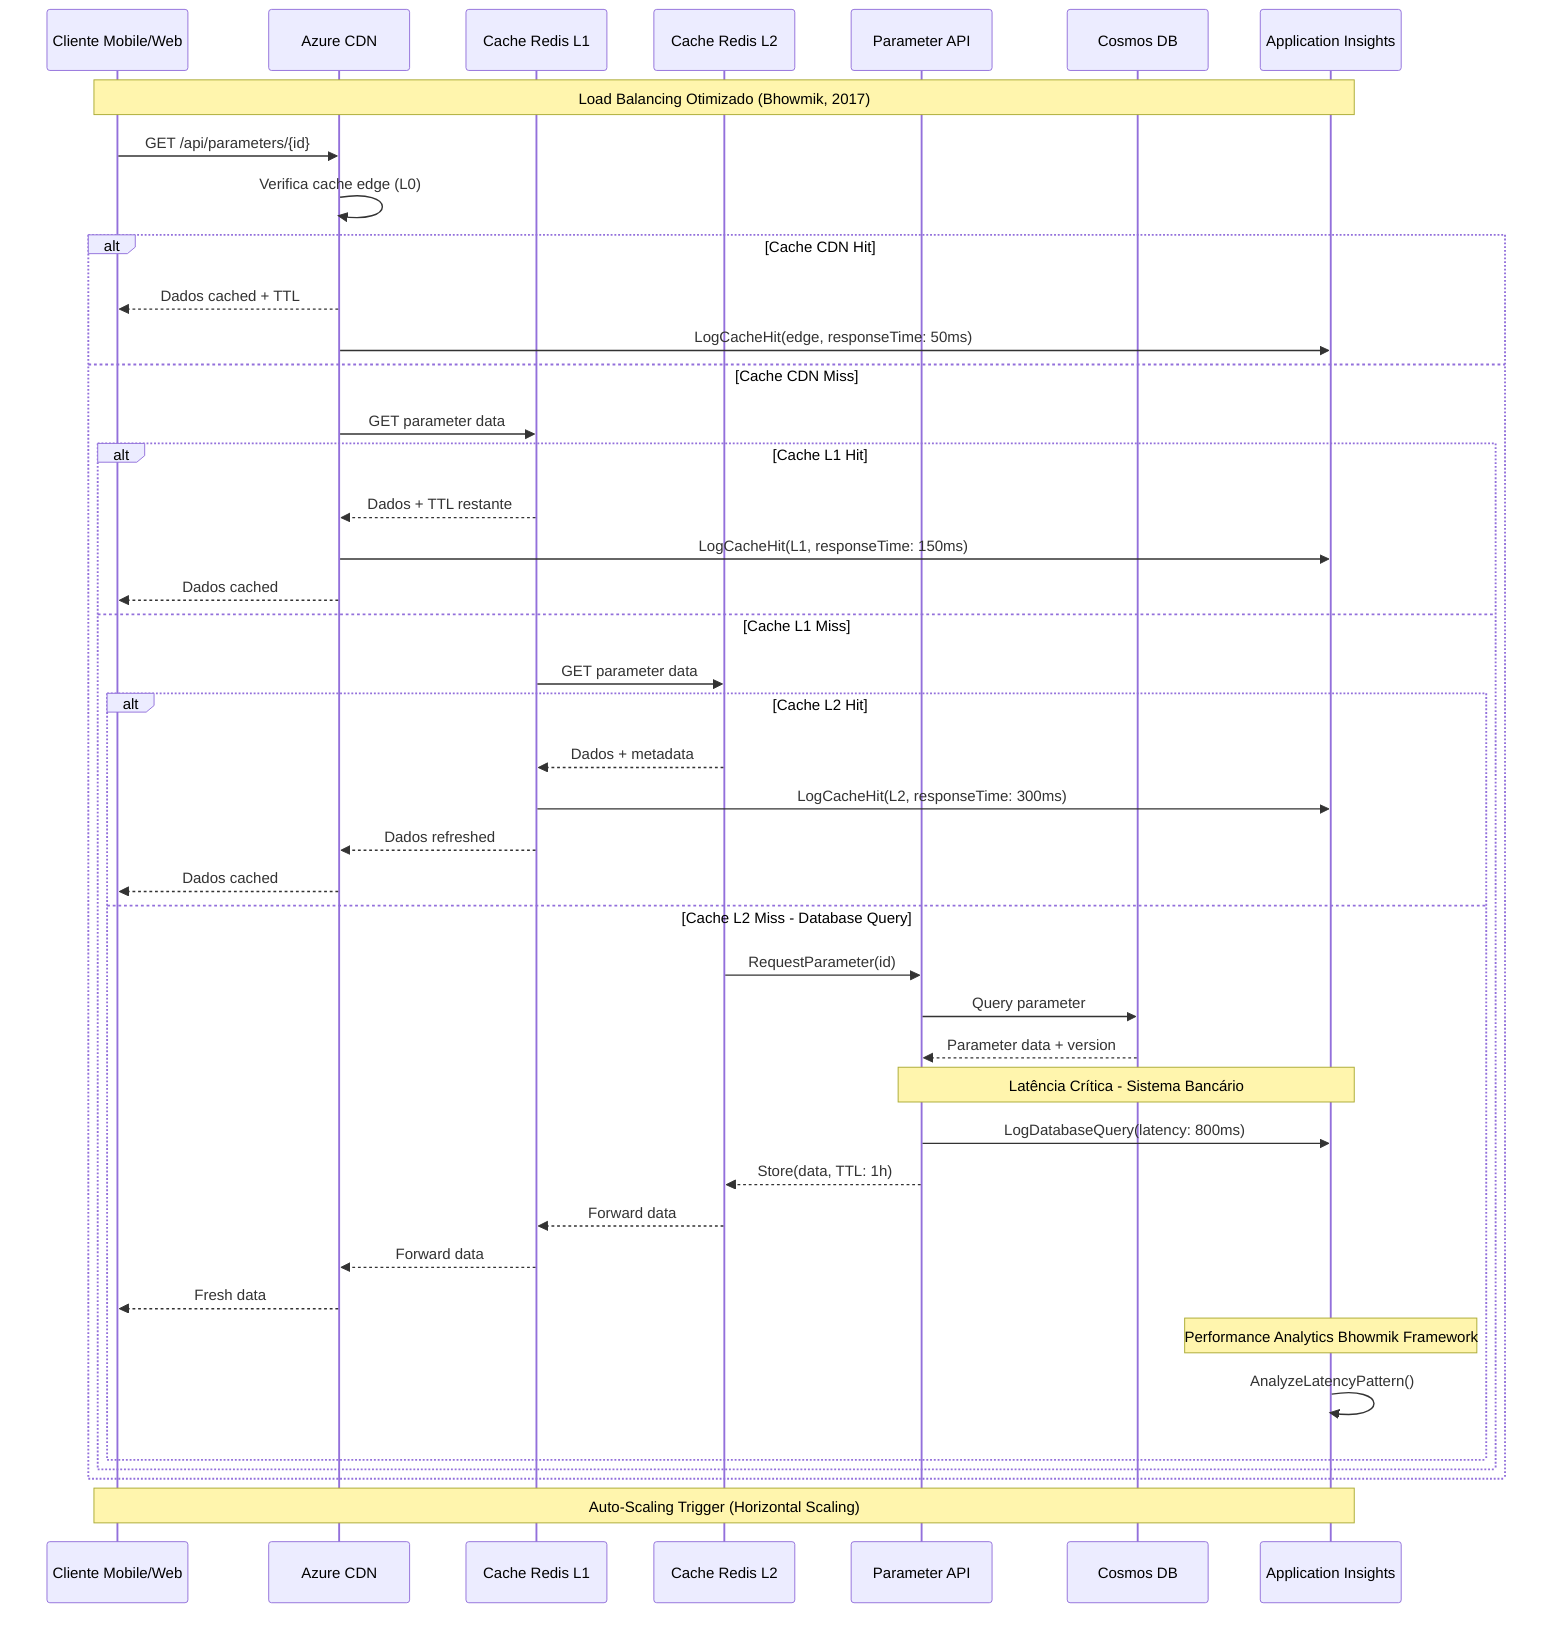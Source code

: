 sequenceDiagram
    participant Client as Cliente Mobile/Web
    participant CDN as Azure CDN
    participant Cache_L1 as Cache Redis L1
    participant Cache_L2 as Cache Redis L2
    participant API as Parameter API
    participant DB as Cosmos DB
    participant Monitor as Application Insights
    
    Note over Client, Monitor: Load Balancing Otimizado (Bhowmik, 2017)
    
    Client->>CDN: GET /api/parameters/{id}
    CDN->>CDN: Verifica cache edge (L0)
    
    alt Cache CDN Hit
        CDN-->>Client: Dados cached + TTL
        CDN->>Monitor: LogCacheHit(edge, responseTime: 50ms)
    else Cache CDN Miss
        CDN->>Cache_L1: GET parameter data
        
        alt Cache L1 Hit
            Cache_L1-->>CDN: Dados + TTL restante
            CDN->>Monitor: LogCacheHit(L1, responseTime: 150ms)
            CDN-->>Client: Dados cached
        else Cache L1 Miss
            Cache_L1->>Cache_L2: GET parameter data
            
            alt Cache L2 Hit
                Cache_L2-->>Cache_L1: Dados + metadata
                Cache_L1->>Monitor: LogCacheHit(L2, responseTime: 300ms)
                Cache_L1-->>CDN: Dados refreshed
                CDN-->>Client: Dados cached
            else Cache L2 Miss - Database Query
                Cache_L2->>API: RequestParameter(id)
                API->>DB: Query parameter
                DB-->>API: Parameter data + version
                
                Note over API, Monitor: Latência Crítica - Sistema Bancário
                API->>Monitor: LogDatabaseQuery(latency: 800ms)
                
                API-->>Cache_L2: Store(data, TTL: 1h)
                Cache_L2-->>Cache_L1: Forward data
                Cache_L1-->>CDN: Forward data
                CDN-->>Client: Fresh data
                
                Note over Monitor: Performance Analytics Bhowmik Framework
                Monitor->>Monitor: AnalyzeLatencyPattern()
            end
        end
    end
    
    Note over Client, Monitor: Auto-Scaling Trigger (Horizontal Scaling)